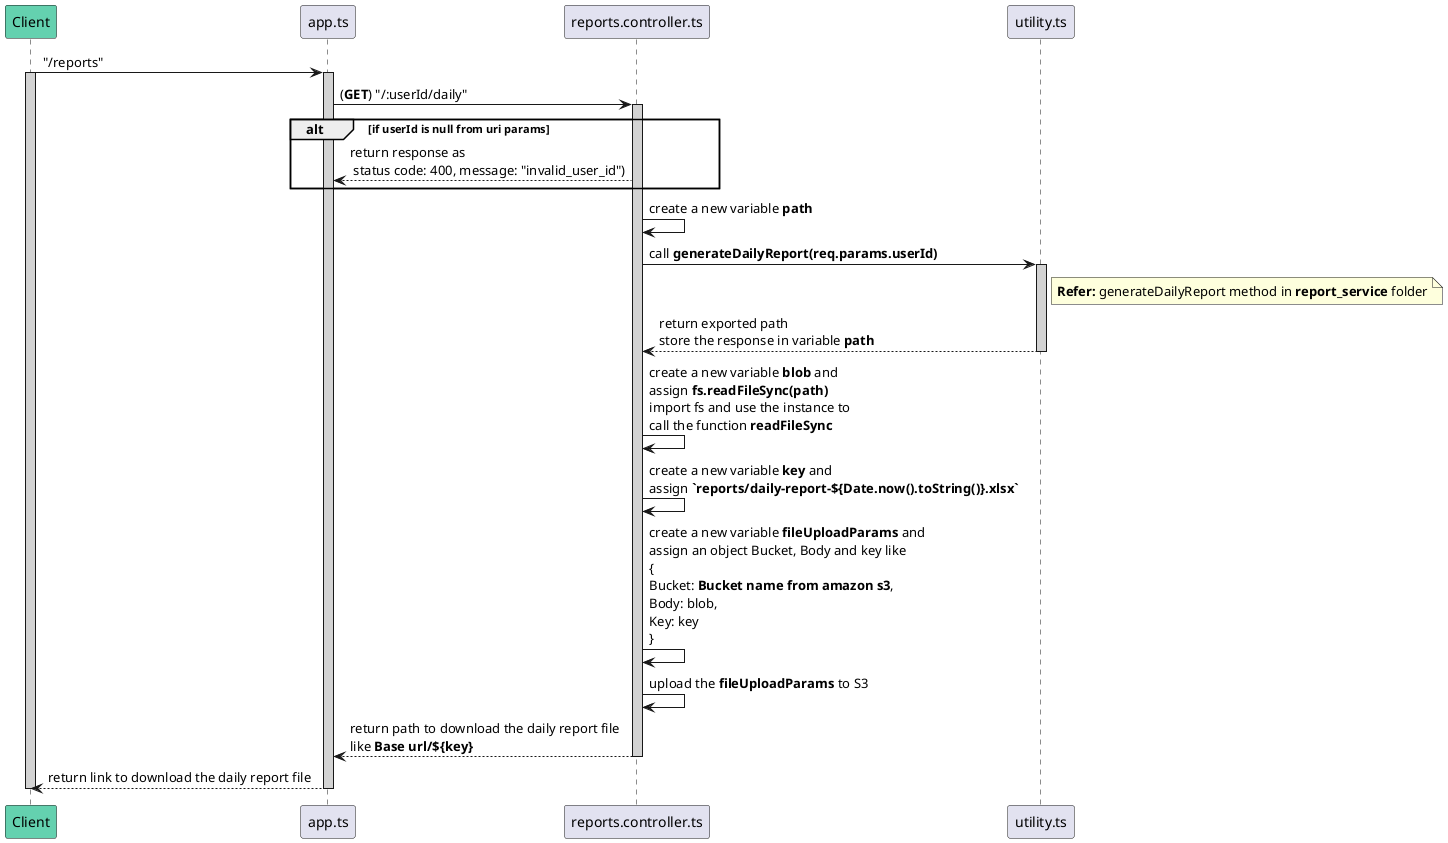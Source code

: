 @startuml dailyReport
participant Client #64D1AF
participant app.ts
participant reports.controller.ts
participant utility.ts

Client -> app.ts : "/reports"
activate Client #D3D3D3
activate app.ts #D3D3D3

app.ts -> reports.controller.ts : (**GET**) "/:userId/daily"
activate reports.controller.ts #D3D3D3

alt if userId is null from uri params
    app.ts <-- reports.controller.ts : return response as\n status code: 400, message: "invalid_user_id")
end

reports.controller.ts -> reports.controller.ts: create a new variable **path** 
reports.controller.ts -> utility.ts : call **generateDailyReport(req.params.userId)**
note right of utility.ts: **Refer:** generateDailyReport method in **report_service** folder
activate utility.ts #D3D3D3
utility.ts --> reports.controller.ts: return exported path \nstore the response in variable **path**
deactivate utility.ts #D3D3D3

reports.controller.ts -> reports.controller.ts: create a new variable **blob** and \nassign **fs.readFileSync(path)** \nimport fs and use the instance to \ncall the function **readFileSync**
reports.controller.ts -> reports.controller.ts: create a new variable **key** and \nassign **`reports/daily-report-${Date.now().toString()}.xlsx`**
reports.controller.ts -> reports.controller.ts: create a new variable **fileUploadParams** and \nassign an object Bucket, Body and key like \n{\nBucket: **Bucket name from amazon s3**, \nBody: blob, \nKey: key\n}
reports.controller.ts -> reports.controller.ts: upload the **fileUploadParams** to S3

reports.controller.ts --> app.ts: return path to download the daily report file \nlike **Base url/${key}**
deactivate reports.controller.ts

app.ts --> Client: return link to download the daily report file
deactivate app.ts
deactivate Client
@enduml

